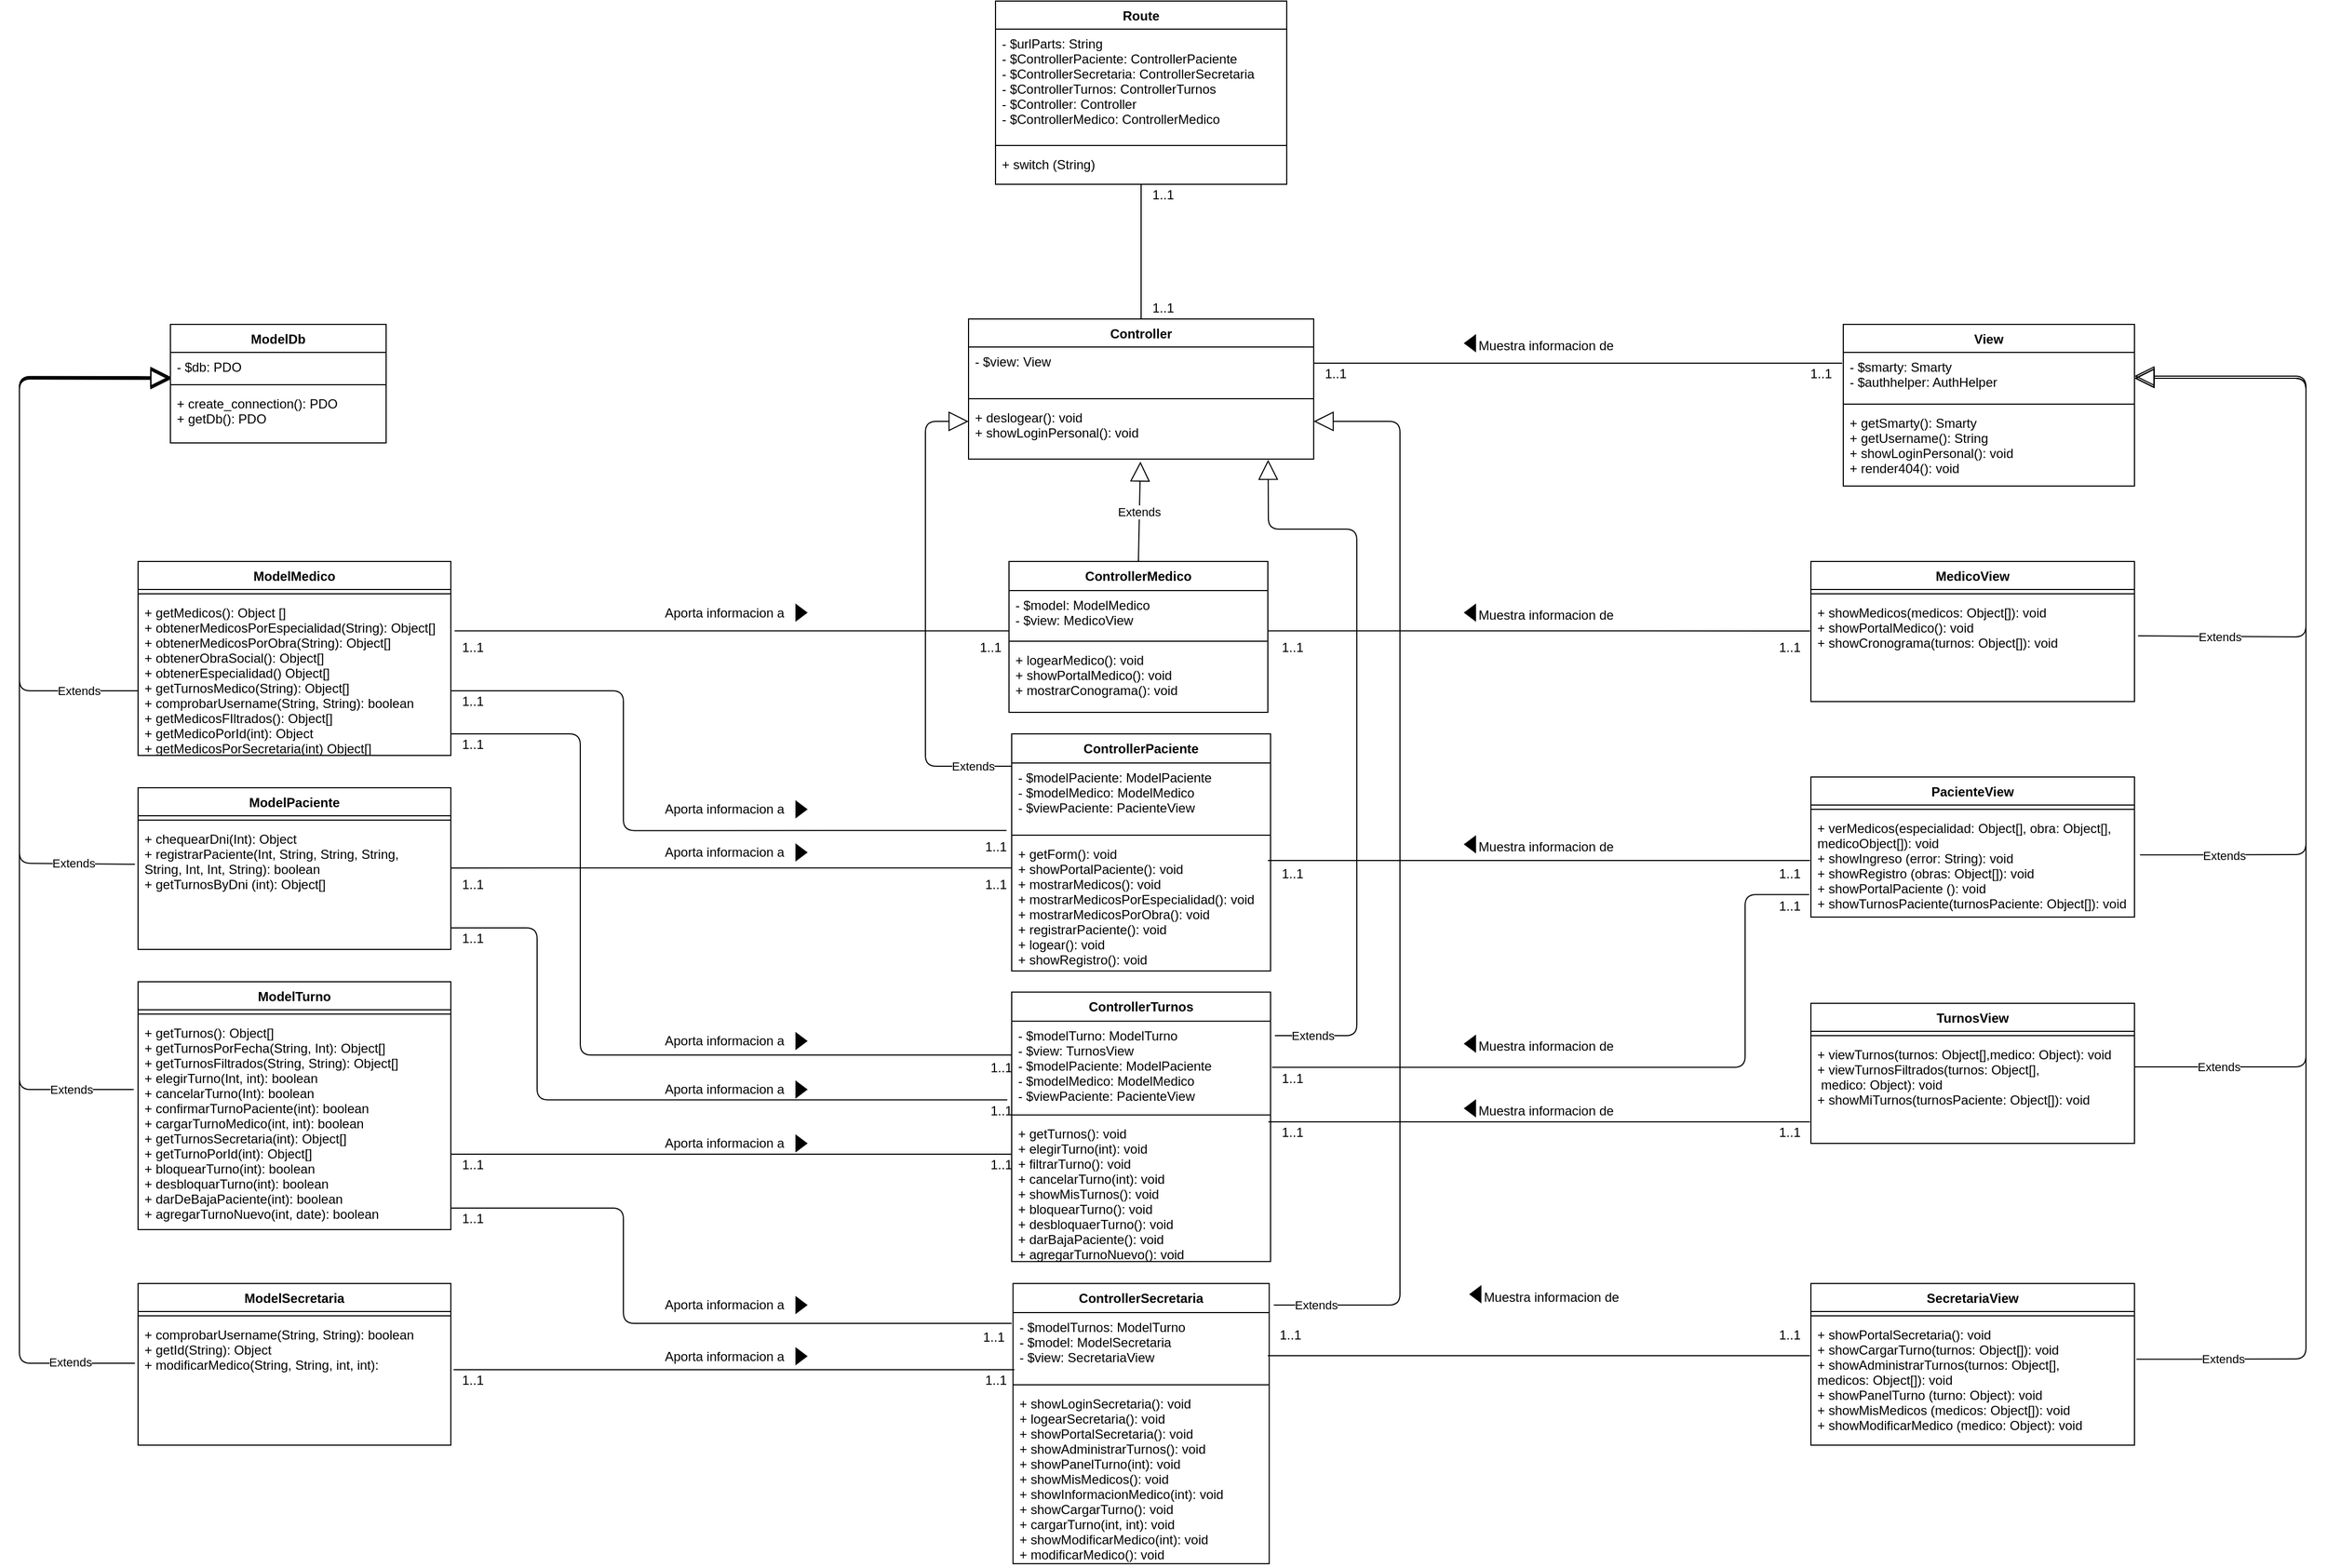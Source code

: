 <mxfile version="12.4.2" type="device" pages="1"><diagram id="C5RBs43oDa-KdzZeNtuy" name="Page-1"><mxGraphModel dx="3382" dy="3084" grid="1" gridSize="10" guides="1" tooltips="1" connect="1" arrows="1" fold="1" page="1" pageScale="1" pageWidth="827" pageHeight="1169" math="0" shadow="0"><root><mxCell id="WIyWlLk6GJQsqaUBKTNV-0"/><mxCell id="WIyWlLk6GJQsqaUBKTNV-1" parent="WIyWlLk6GJQsqaUBKTNV-0"/><mxCell id="wr0eiIpLCg0iJ6t-AHYn-128" value="1..1" style="text;html=1;align=center;verticalAlign=middle;resizable=0;points=[];autosize=1;" parent="WIyWlLk6GJQsqaUBKTNV-1" vertex="1"><mxGeometry x="901" y="-330" width="40" height="20" as="geometry"/></mxCell><mxCell id="wr0eiIpLCg0iJ6t-AHYn-115" value="TurnosView" style="swimlane;fontStyle=1;align=center;verticalAlign=top;childLayout=stackLayout;horizontal=1;startSize=26;horizontalStack=0;resizeParent=1;resizeParentMax=0;resizeLast=0;collapsible=1;marginBottom=0;" parent="WIyWlLk6GJQsqaUBKTNV-1" vertex="1"><mxGeometry x="941" y="10" width="300" height="130" as="geometry"/></mxCell><mxCell id="wr0eiIpLCg0iJ6t-AHYn-116" value="" style="line;strokeWidth=1;fillColor=none;align=left;verticalAlign=middle;spacingTop=-1;spacingLeft=3;spacingRight=3;rotatable=0;labelPosition=right;points=[];portConstraint=eastwest;" parent="wr0eiIpLCg0iJ6t-AHYn-115" vertex="1"><mxGeometry y="26" width="300" height="8" as="geometry"/></mxCell><mxCell id="wr0eiIpLCg0iJ6t-AHYn-117" value="+ viewTurnos(turnos: Object[],medico: Object): void&#10;+ viewTurnosFiltrados(turnos: Object[],&#10; medico: Object): void&#10;+ showMiTurnos(turnosPaciente: Object[]): void" style="text;strokeColor=none;fillColor=none;align=left;verticalAlign=top;spacingLeft=4;spacingRight=4;overflow=hidden;rotatable=0;points=[[0,0.5],[1,0.5]];portConstraint=eastwest;" parent="wr0eiIpLCg0iJ6t-AHYn-115" vertex="1"><mxGeometry y="34" width="300" height="96" as="geometry"/></mxCell><mxCell id="wr0eiIpLCg0iJ6t-AHYn-48" value="ModelDb" style="swimlane;fontStyle=1;align=center;verticalAlign=top;childLayout=stackLayout;horizontal=1;startSize=26;horizontalStack=0;resizeParent=1;resizeParentMax=0;resizeLast=0;collapsible=1;marginBottom=0;" parent="WIyWlLk6GJQsqaUBKTNV-1" vertex="1"><mxGeometry x="-580" y="-620" width="200" height="110" as="geometry"/></mxCell><mxCell id="wr0eiIpLCg0iJ6t-AHYn-49" value="- $db: PDO" style="text;strokeColor=none;fillColor=none;align=left;verticalAlign=top;spacingLeft=4;spacingRight=4;overflow=hidden;rotatable=0;points=[[0,0.5],[1,0.5]];portConstraint=eastwest;" parent="wr0eiIpLCg0iJ6t-AHYn-48" vertex="1"><mxGeometry y="26" width="200" height="26" as="geometry"/></mxCell><mxCell id="wr0eiIpLCg0iJ6t-AHYn-50" value="" style="line;strokeWidth=1;fillColor=none;align=left;verticalAlign=middle;spacingTop=-1;spacingLeft=3;spacingRight=3;rotatable=0;labelPosition=right;points=[];portConstraint=eastwest;" parent="wr0eiIpLCg0iJ6t-AHYn-48" vertex="1"><mxGeometry y="52" width="200" height="8" as="geometry"/></mxCell><mxCell id="wr0eiIpLCg0iJ6t-AHYn-51" value="+ create_connection(): PDO&#10;+ getDb(): PDO&#10;" style="text;strokeColor=none;fillColor=none;align=left;verticalAlign=top;spacingLeft=4;spacingRight=4;overflow=hidden;rotatable=0;points=[[0,0.5],[1,0.5]];portConstraint=eastwest;" parent="wr0eiIpLCg0iJ6t-AHYn-48" vertex="1"><mxGeometry y="60" width="200" height="50" as="geometry"/></mxCell><mxCell id="wr0eiIpLCg0iJ6t-AHYn-107" value="View" style="swimlane;fontStyle=1;align=center;verticalAlign=top;childLayout=stackLayout;horizontal=1;startSize=26;horizontalStack=0;resizeParent=1;resizeParentMax=0;resizeLast=0;collapsible=1;marginBottom=0;" parent="WIyWlLk6GJQsqaUBKTNV-1" vertex="1"><mxGeometry x="971" y="-620" width="270" height="150" as="geometry"/></mxCell><mxCell id="wr0eiIpLCg0iJ6t-AHYn-108" value="- $smarty: Smarty&#10;- $authhelper: AuthHelper" style="text;strokeColor=none;fillColor=none;align=left;verticalAlign=top;spacingLeft=4;spacingRight=4;overflow=hidden;rotatable=0;points=[[0,0.5],[1,0.5]];portConstraint=eastwest;" parent="wr0eiIpLCg0iJ6t-AHYn-107" vertex="1"><mxGeometry y="26" width="270" height="44" as="geometry"/></mxCell><mxCell id="wr0eiIpLCg0iJ6t-AHYn-109" value="" style="line;strokeWidth=1;fillColor=none;align=left;verticalAlign=middle;spacingTop=-1;spacingLeft=3;spacingRight=3;rotatable=0;labelPosition=right;points=[];portConstraint=eastwest;" parent="wr0eiIpLCg0iJ6t-AHYn-107" vertex="1"><mxGeometry y="70" width="270" height="8" as="geometry"/></mxCell><mxCell id="wr0eiIpLCg0iJ6t-AHYn-110" value="+ getSmarty(): Smarty&#10;+ getUsername(): String&#10;+ showLoginPersonal(): void&#10;+ render404(): void" style="text;strokeColor=none;fillColor=none;align=left;verticalAlign=top;spacingLeft=4;spacingRight=4;overflow=hidden;rotatable=0;points=[[0,0.5],[1,0.5]];portConstraint=eastwest;" parent="wr0eiIpLCg0iJ6t-AHYn-107" vertex="1"><mxGeometry y="78" width="270" height="72" as="geometry"/></mxCell><mxCell id="wr0eiIpLCg0iJ6t-AHYn-43" value="Controller" style="swimlane;fontStyle=1;align=center;verticalAlign=top;childLayout=stackLayout;horizontal=1;startSize=26;horizontalStack=0;resizeParent=1;resizeParentMax=0;resizeLast=0;collapsible=1;marginBottom=0;" parent="WIyWlLk6GJQsqaUBKTNV-1" vertex="1"><mxGeometry x="160" y="-625" width="320" height="130" as="geometry"/></mxCell><mxCell id="wr0eiIpLCg0iJ6t-AHYn-44" value="- $view: View" style="text;strokeColor=none;fillColor=none;align=left;verticalAlign=top;spacingLeft=4;spacingRight=4;overflow=hidden;rotatable=0;points=[[0,0.5],[1,0.5]];portConstraint=eastwest;" parent="wr0eiIpLCg0iJ6t-AHYn-43" vertex="1"><mxGeometry y="26" width="320" height="44" as="geometry"/></mxCell><mxCell id="wr0eiIpLCg0iJ6t-AHYn-45" value="" style="line;strokeWidth=1;fillColor=none;align=left;verticalAlign=middle;spacingTop=-1;spacingLeft=3;spacingRight=3;rotatable=0;labelPosition=right;points=[];portConstraint=eastwest;" parent="wr0eiIpLCg0iJ6t-AHYn-43" vertex="1"><mxGeometry y="70" width="320" height="8" as="geometry"/></mxCell><mxCell id="wr0eiIpLCg0iJ6t-AHYn-46" value="+ deslogear(): void&#10;+ showLoginPersonal(): void" style="text;strokeColor=none;fillColor=none;align=left;verticalAlign=top;spacingLeft=4;spacingRight=4;overflow=hidden;rotatable=0;points=[[0,0.5],[1,0.5]];portConstraint=eastwest;" parent="wr0eiIpLCg0iJ6t-AHYn-43" vertex="1"><mxGeometry y="78" width="320" height="52" as="geometry"/></mxCell><mxCell id="9shhPt9e2-mtvsb2vW4A-5" value="ControllerTurnos" style="swimlane;fontStyle=1;align=center;verticalAlign=top;childLayout=stackLayout;horizontal=1;startSize=27;horizontalStack=0;resizeParent=1;resizeParentMax=0;resizeLast=0;collapsible=1;marginBottom=0;" parent="WIyWlLk6GJQsqaUBKTNV-1" vertex="1"><mxGeometry x="200" y="-0.33" width="240" height="250" as="geometry"/></mxCell><mxCell id="9shhPt9e2-mtvsb2vW4A-6" value="- $modelTurno: ModelTurno&#10;- $view: TurnosView&#10;- $modelPaciente: ModelPaciente&#10;- $modelMedico: ModelMedico&#10;- $viewPaciente: PacienteView" style="text;strokeColor=none;fillColor=none;align=left;verticalAlign=top;spacingLeft=4;spacingRight=4;overflow=hidden;rotatable=0;points=[[0,0.5],[1,0.5]];portConstraint=eastwest;" parent="9shhPt9e2-mtvsb2vW4A-5" vertex="1"><mxGeometry y="27" width="240" height="83" as="geometry"/></mxCell><mxCell id="9shhPt9e2-mtvsb2vW4A-7" value="" style="line;strokeWidth=1;fillColor=none;align=left;verticalAlign=middle;spacingTop=-1;spacingLeft=3;spacingRight=3;rotatable=0;labelPosition=right;points=[];portConstraint=eastwest;" parent="9shhPt9e2-mtvsb2vW4A-5" vertex="1"><mxGeometry y="110" width="240" height="8" as="geometry"/></mxCell><mxCell id="9shhPt9e2-mtvsb2vW4A-8" value="+ getTurnos(): void&#10;+ elegirTurno(int): void&#10;+ filtrarTurno(): void&#10;+ cancelarTurno(int): void&#10;+ showMisTurnos(): void&#10;+ bloquearTurno(): void&#10;+ desbloquaerTurno(): void&#10;+ darBajaPaciente(): void&#10;+ agregarTurnoNuevo(): void" style="text;strokeColor=none;fillColor=none;align=left;verticalAlign=top;spacingLeft=4;spacingRight=4;overflow=hidden;rotatable=0;points=[[0,0.5],[1,0.5]];portConstraint=eastwest;" parent="9shhPt9e2-mtvsb2vW4A-5" vertex="1"><mxGeometry y="118" width="240" height="132" as="geometry"/></mxCell><mxCell id="9shhPt9e2-mtvsb2vW4A-30" value="Extends" style="endArrow=block;endSize=16;endFill=0;html=1;entryX=1;entryY=0.5;entryDx=0;entryDy=0;exitX=1.011;exitY=0.365;exitDx=0;exitDy=0;exitPerimeter=0;" parent="WIyWlLk6GJQsqaUBKTNV-1" source="9shhPt9e2-mtvsb2vW4A-25" target="wr0eiIpLCg0iJ6t-AHYn-108" edge="1"><mxGeometry x="-0.723" width="160" relative="1" as="geometry"><mxPoint x="1290" y="-320" as="sourcePoint"/><mxPoint x="1401" y="-320" as="targetPoint"/><Array as="points"><mxPoint x="1400" y="-330"/><mxPoint x="1400" y="-572"/></Array><mxPoint x="-1" as="offset"/></mxGeometry></mxCell><mxCell id="9shhPt9e2-mtvsb2vW4A-31" value="Extends" style="endArrow=block;endSize=16;endFill=0;html=1;entryX=1;entryY=0.5;entryDx=0;entryDy=0;exitX=1.017;exitY=0.399;exitDx=0;exitDy=0;exitPerimeter=0;" parent="WIyWlLk6GJQsqaUBKTNV-1" source="wr0eiIpLCg0iJ6t-AHYn-114" edge="1"><mxGeometry x="-0.797" y="-1" width="160" relative="1" as="geometry"><mxPoint x="1270" y="-128" as="sourcePoint"/><mxPoint x="1241" y="-570" as="targetPoint"/><Array as="points"><mxPoint x="1400" y="-128"/><mxPoint x="1400" y="-570"/></Array><mxPoint x="1" as="offset"/></mxGeometry></mxCell><mxCell id="9shhPt9e2-mtvsb2vW4A-32" value="Extends" style="endArrow=block;endSize=16;endFill=0;html=1;entryX=1;entryY=0.5;entryDx=0;entryDy=0;exitX=1;exitY=0.26;exitDx=0;exitDy=0;exitPerimeter=0;" parent="WIyWlLk6GJQsqaUBKTNV-1" source="wr0eiIpLCg0iJ6t-AHYn-117" edge="1"><mxGeometry x="-0.835" width="160" relative="1" as="geometry"><mxPoint x="1260" y="69" as="sourcePoint"/><mxPoint x="1241" y="-570" as="targetPoint"/><Array as="points"><mxPoint x="1400" y="69"/><mxPoint x="1400" y="-570"/></Array><mxPoint x="-1" as="offset"/></mxGeometry></mxCell><mxCell id="9shhPt9e2-mtvsb2vW4A-33" value="Extends" style="endArrow=block;endSize=16;endFill=0;html=1;entryX=1;entryY=0.5;entryDx=0;entryDy=0;exitX=1.006;exitY=0.313;exitDx=0;exitDy=0;exitPerimeter=0;" parent="WIyWlLk6GJQsqaUBKTNV-1" source="wr0eiIpLCg0iJ6t-AHYn-120" edge="1"><mxGeometry x="-0.87" width="160" relative="1" as="geometry"><mxPoint x="1270" y="300" as="sourcePoint"/><mxPoint x="1241" y="-570" as="targetPoint"/><Array as="points"><mxPoint x="1400" y="340"/><mxPoint x="1400" y="-570"/></Array><mxPoint x="1" as="offset"/></mxGeometry></mxCell><mxCell id="9shhPt9e2-mtvsb2vW4A-45" value="Aporta informacion a&amp;nbsp;" style="text;html=1;align=center;verticalAlign=middle;resizable=0;points=[];autosize=1;" parent="WIyWlLk6GJQsqaUBKTNV-1" vertex="1"><mxGeometry x="-130" y="280" width="130" height="20" as="geometry"/></mxCell><mxCell id="9shhPt9e2-mtvsb2vW4A-46" value="" style="triangle;whiteSpace=wrap;html=1;fillColor=#000000;" parent="WIyWlLk6GJQsqaUBKTNV-1" vertex="1"><mxGeometry y="282.5" width="10" height="15" as="geometry"/></mxCell><mxCell id="9shhPt9e2-mtvsb2vW4A-47" value="1..1" style="text;html=1;align=center;verticalAlign=middle;resizable=0;points=[];autosize=1;" parent="WIyWlLk6GJQsqaUBKTNV-1" vertex="1"><mxGeometry x="-320" y="200" width="40" height="20" as="geometry"/></mxCell><mxCell id="9shhPt9e2-mtvsb2vW4A-52" value="Aporta informacion a&amp;nbsp;" style="text;html=1;align=center;verticalAlign=middle;resizable=0;points=[];autosize=1;" parent="WIyWlLk6GJQsqaUBKTNV-1" vertex="1"><mxGeometry x="-130" y="327.5" width="130" height="20" as="geometry"/></mxCell><mxCell id="9shhPt9e2-mtvsb2vW4A-53" value="" style="triangle;whiteSpace=wrap;html=1;fillColor=#000000;" parent="WIyWlLk6GJQsqaUBKTNV-1" vertex="1"><mxGeometry y="330" width="10" height="15" as="geometry"/></mxCell><mxCell id="9shhPt9e2-mtvsb2vW4A-54" value="1..1" style="text;html=1;align=center;verticalAlign=middle;resizable=0;points=[];autosize=1;" parent="WIyWlLk6GJQsqaUBKTNV-1" vertex="1"><mxGeometry x="-320" y="350" width="40" height="20" as="geometry"/></mxCell><mxCell id="9shhPt9e2-mtvsb2vW4A-55" value="1..1" style="text;html=1;align=center;verticalAlign=middle;resizable=0;points=[];autosize=1;" parent="WIyWlLk6GJQsqaUBKTNV-1" vertex="1"><mxGeometry x="165" y="350" width="40" height="20" as="geometry"/></mxCell><mxCell id="9shhPt9e2-mtvsb2vW4A-60" value="1..1" style="text;html=1;align=center;verticalAlign=middle;resizable=0;points=[];autosize=1;" parent="WIyWlLk6GJQsqaUBKTNV-1" vertex="1"><mxGeometry x="440" y="-330" width="40" height="20" as="geometry"/></mxCell><mxCell id="9shhPt9e2-mtvsb2vW4A-61" value="" style="endArrow=none;html=1;edgeStyle=orthogonalEdgeStyle;entryX=-0.003;entryY=0.318;entryDx=0;entryDy=0;entryPerimeter=0;" parent="WIyWlLk6GJQsqaUBKTNV-1" edge="1"><mxGeometry relative="1" as="geometry"><mxPoint x="437.5" y="-122.5" as="sourcePoint"/><mxPoint x="940.1" y="-122.472" as="targetPoint"/></mxGeometry></mxCell><mxCell id="9shhPt9e2-mtvsb2vW4A-62" value="Muestra informacion de" style="text;html=1;align=center;verticalAlign=middle;resizable=0;points=[];autosize=1;" parent="WIyWlLk6GJQsqaUBKTNV-1" vertex="1"><mxGeometry x="625" y="-145" width="140" height="20" as="geometry"/></mxCell><mxCell id="9shhPt9e2-mtvsb2vW4A-63" value="" style="triangle;whiteSpace=wrap;html=1;fillColor=#000000;rotation=-180;" parent="WIyWlLk6GJQsqaUBKTNV-1" vertex="1"><mxGeometry x="620" y="-145" width="10" height="15" as="geometry"/></mxCell><mxCell id="9shhPt9e2-mtvsb2vW4A-64" value="1..1" style="text;html=1;align=center;verticalAlign=middle;resizable=0;points=[];autosize=1;" parent="WIyWlLk6GJQsqaUBKTNV-1" vertex="1"><mxGeometry x="440" y="-120" width="40" height="20" as="geometry"/></mxCell><mxCell id="9shhPt9e2-mtvsb2vW4A-65" value="1..1" style="text;html=1;align=center;verticalAlign=middle;resizable=0;points=[];autosize=1;" parent="WIyWlLk6GJQsqaUBKTNV-1" vertex="1"><mxGeometry x="901" y="-120" width="40" height="20" as="geometry"/></mxCell><mxCell id="9shhPt9e2-mtvsb2vW4A-67" value="Muestra informacion de" style="text;html=1;align=center;verticalAlign=middle;resizable=0;points=[];autosize=1;" parent="WIyWlLk6GJQsqaUBKTNV-1" vertex="1"><mxGeometry x="625" y="100" width="140" height="20" as="geometry"/></mxCell><mxCell id="9shhPt9e2-mtvsb2vW4A-68" value="" style="triangle;whiteSpace=wrap;html=1;fillColor=#000000;rotation=-180;" parent="WIyWlLk6GJQsqaUBKTNV-1" vertex="1"><mxGeometry x="620" y="100" width="10" height="15" as="geometry"/></mxCell><mxCell id="9shhPt9e2-mtvsb2vW4A-69" value="1..1" style="text;html=1;align=center;verticalAlign=middle;resizable=0;points=[];autosize=1;" parent="WIyWlLk6GJQsqaUBKTNV-1" vertex="1"><mxGeometry x="440" y="120" width="40" height="20" as="geometry"/></mxCell><mxCell id="9shhPt9e2-mtvsb2vW4A-70" value="1..1" style="text;html=1;align=center;verticalAlign=middle;resizable=0;points=[];autosize=1;" parent="WIyWlLk6GJQsqaUBKTNV-1" vertex="1"><mxGeometry x="901" y="120" width="40" height="20" as="geometry"/></mxCell><mxCell id="9shhPt9e2-mtvsb2vW4A-72" value="Muestra informacion de" style="text;html=1;align=center;verticalAlign=middle;resizable=0;points=[];autosize=1;" parent="WIyWlLk6GJQsqaUBKTNV-1" vertex="1"><mxGeometry x="630" y="272.5" width="140" height="20" as="geometry"/></mxCell><mxCell id="9shhPt9e2-mtvsb2vW4A-73" value="" style="triangle;whiteSpace=wrap;html=1;fillColor=#000000;rotation=-180;" parent="WIyWlLk6GJQsqaUBKTNV-1" vertex="1"><mxGeometry x="625" y="272.5" width="10" height="15" as="geometry"/></mxCell><mxCell id="9shhPt9e2-mtvsb2vW4A-74" value="1..1" style="text;html=1;align=center;verticalAlign=middle;resizable=0;points=[];autosize=1;" parent="WIyWlLk6GJQsqaUBKTNV-1" vertex="1"><mxGeometry x="437.5" y="307.5" width="40" height="20" as="geometry"/></mxCell><mxCell id="9shhPt9e2-mtvsb2vW4A-75" value="1..1" style="text;html=1;align=center;verticalAlign=middle;resizable=0;points=[];autosize=1;" parent="WIyWlLk6GJQsqaUBKTNV-1" vertex="1"><mxGeometry x="901" y="307.5" width="40" height="20" as="geometry"/></mxCell><mxCell id="ViUA7Gr2BRxcOYkfyZ-n-15" value="1..1" style="text;html=1;align=center;verticalAlign=middle;resizable=0;points=[];autosize=1;" parent="WIyWlLk6GJQsqaUBKTNV-1" vertex="1"><mxGeometry x="165" y="-110" width="40" height="20" as="geometry"/></mxCell><mxCell id="9shhPt9e2-mtvsb2vW4A-14" value="ControllerMedico" style="swimlane;fontStyle=1;align=center;verticalAlign=top;childLayout=stackLayout;horizontal=1;startSize=27;horizontalStack=0;resizeParent=1;resizeParentMax=0;resizeLast=0;collapsible=1;marginBottom=0;" parent="WIyWlLk6GJQsqaUBKTNV-1" vertex="1"><mxGeometry x="197.5" y="-400" width="240" height="140" as="geometry"/></mxCell><mxCell id="9shhPt9e2-mtvsb2vW4A-15" value="- $model: ModelMedico&#10;- $view: MedicoView" style="text;strokeColor=none;fillColor=none;align=left;verticalAlign=top;spacingLeft=4;spacingRight=4;overflow=hidden;rotatable=0;points=[[0,0.5],[1,0.5]];portConstraint=eastwest;" parent="9shhPt9e2-mtvsb2vW4A-14" vertex="1"><mxGeometry y="27" width="240" height="43" as="geometry"/></mxCell><mxCell id="9shhPt9e2-mtvsb2vW4A-16" value="" style="line;strokeWidth=1;fillColor=none;align=left;verticalAlign=middle;spacingTop=-1;spacingLeft=3;spacingRight=3;rotatable=0;labelPosition=right;points=[];portConstraint=eastwest;" parent="9shhPt9e2-mtvsb2vW4A-14" vertex="1"><mxGeometry y="70" width="240" height="8" as="geometry"/></mxCell><mxCell id="9shhPt9e2-mtvsb2vW4A-17" value="+ logearMedico(): void&#10;+ showPortalMedico(): void&#10;+ mostrarConograma(): void" style="text;strokeColor=none;fillColor=none;align=left;verticalAlign=top;spacingLeft=4;spacingRight=4;overflow=hidden;rotatable=0;points=[[0,0.5],[1,0.5]];portConstraint=eastwest;" parent="9shhPt9e2-mtvsb2vW4A-14" vertex="1"><mxGeometry y="78" width="240" height="62" as="geometry"/></mxCell><mxCell id="9shhPt9e2-mtvsb2vW4A-1" value="ControllerSecretaria" style="swimlane;fontStyle=1;align=center;verticalAlign=top;childLayout=stackLayout;horizontal=1;startSize=27;horizontalStack=0;resizeParent=1;resizeParentMax=0;resizeLast=0;collapsible=1;marginBottom=0;" parent="WIyWlLk6GJQsqaUBKTNV-1" vertex="1"><mxGeometry x="201.25" y="270" width="237.5" height="260" as="geometry"/></mxCell><mxCell id="9shhPt9e2-mtvsb2vW4A-2" value="- $modelTurnos: ModelTurno&#10;- $model: ModelSecretaria&#10;- $view: SecretariaView" style="text;strokeColor=none;fillColor=none;align=left;verticalAlign=top;spacingLeft=4;spacingRight=4;overflow=hidden;rotatable=0;points=[[0,0.5],[1,0.5]];portConstraint=eastwest;" parent="9shhPt9e2-mtvsb2vW4A-1" vertex="1"><mxGeometry y="27" width="237.5" height="63" as="geometry"/></mxCell><mxCell id="9shhPt9e2-mtvsb2vW4A-3" value="" style="line;strokeWidth=1;fillColor=none;align=left;verticalAlign=middle;spacingTop=-1;spacingLeft=3;spacingRight=3;rotatable=0;labelPosition=right;points=[];portConstraint=eastwest;" parent="9shhPt9e2-mtvsb2vW4A-1" vertex="1"><mxGeometry y="90" width="237.5" height="8" as="geometry"/></mxCell><mxCell id="9shhPt9e2-mtvsb2vW4A-4" value="+ showLoginSecretaria(): void&#10;+ logearSecretaria(): void&#10;+ showPortalSecretaria(): void&#10;+ showAdministrarTurnos(): void&#10;+ showPanelTurno(int): void&#10;+ showMisMedicos(): void&#10;+ showInformacionMedico(int): void&#10;+ showCargarTurno(): void&#10;+ cargarTurno(int, int): void&#10;+ showModificarMedico(int): void&#10;+ modificarMedico(): void" style="text;strokeColor=none;fillColor=none;align=left;verticalAlign=top;spacingLeft=4;spacingRight=4;overflow=hidden;rotatable=0;points=[[0,0.5],[1,0.5]];portConstraint=eastwest;" parent="9shhPt9e2-mtvsb2vW4A-1" vertex="1"><mxGeometry y="98" width="237.5" height="162" as="geometry"/></mxCell><mxCell id="wr0eiIpLCg0iJ6t-AHYn-8" value="ControllerPaciente" style="swimlane;fontStyle=1;align=center;verticalAlign=top;childLayout=stackLayout;horizontal=1;startSize=27;horizontalStack=0;resizeParent=1;resizeParentMax=0;resizeLast=0;collapsible=1;marginBottom=0;" parent="WIyWlLk6GJQsqaUBKTNV-1" vertex="1"><mxGeometry x="200" y="-240" width="240" height="220" as="geometry"/></mxCell><mxCell id="9shhPt9e2-mtvsb2vW4A-0" value="- $modelPaciente: ModelPaciente&#10;- $modelMedico: ModelMedico&#10;- $viewPaciente: PacienteView" style="text;strokeColor=none;fillColor=none;align=left;verticalAlign=top;spacingLeft=4;spacingRight=4;overflow=hidden;rotatable=0;points=[[0,0.5],[1,0.5]];portConstraint=eastwest;" parent="wr0eiIpLCg0iJ6t-AHYn-8" vertex="1"><mxGeometry y="27" width="240" height="63" as="geometry"/></mxCell><mxCell id="wr0eiIpLCg0iJ6t-AHYn-10" value="" style="line;strokeWidth=1;fillColor=none;align=left;verticalAlign=middle;spacingTop=-1;spacingLeft=3;spacingRight=3;rotatable=0;labelPosition=right;points=[];portConstraint=eastwest;" parent="wr0eiIpLCg0iJ6t-AHYn-8" vertex="1"><mxGeometry y="90" width="240" height="8" as="geometry"/></mxCell><mxCell id="wr0eiIpLCg0iJ6t-AHYn-11" value="+ getForm(): void&#10;+ showPortalPaciente(): void&#10;+ mostrarMedicos(): void&#10;+ mostrarMedicosPorEspecialidad(): void&#10;+ mostrarMedicosPorObra(): void&#10;+ registrarPaciente(): void&#10;+ logear(): void&#10;+ showRegistro(): void" style="text;strokeColor=none;fillColor=none;align=left;verticalAlign=top;spacingLeft=4;spacingRight=4;overflow=hidden;rotatable=0;points=[[0,0.5],[1,0.5]];portConstraint=eastwest;" parent="wr0eiIpLCg0iJ6t-AHYn-8" vertex="1"><mxGeometry y="98" width="240" height="122" as="geometry"/></mxCell><mxCell id="wr0eiIpLCg0iJ6t-AHYn-52" value="ModelMedico" style="swimlane;fontStyle=1;align=center;verticalAlign=top;childLayout=stackLayout;horizontal=1;startSize=26;horizontalStack=0;resizeParent=1;resizeParentMax=0;resizeLast=0;collapsible=1;marginBottom=0;" parent="WIyWlLk6GJQsqaUBKTNV-1" vertex="1"><mxGeometry x="-610" y="-400" width="290" height="180" as="geometry"/></mxCell><mxCell id="wr0eiIpLCg0iJ6t-AHYn-54" value="" style="line;strokeWidth=1;fillColor=none;align=left;verticalAlign=middle;spacingTop=-1;spacingLeft=3;spacingRight=3;rotatable=0;labelPosition=right;points=[];portConstraint=eastwest;" parent="wr0eiIpLCg0iJ6t-AHYn-52" vertex="1"><mxGeometry y="26" width="290" height="8" as="geometry"/></mxCell><mxCell id="wr0eiIpLCg0iJ6t-AHYn-55" value="+ getMedicos(): Object []&#10;+ obtenerMedicosPorEspecialidad(String): Object[]&#10;+ obtenerMedicosPorObra(String): Object[]&#10;+ obtenerObraSocial(): Object[]&#10;+ obtenerEspecialidad() Object[]&#10;+ getTurnosMedico(String): Object[]&#10;+ comprobarUsername(String, String): boolean&#10;+ getMedicosFIltrados(): Object[]&#10;+ getMedicoPorId(int): Object&#10;+ getMedicosPorSecretaria(int) Object[]" style="text;strokeColor=none;fillColor=none;align=left;verticalAlign=top;spacingLeft=4;spacingRight=4;overflow=hidden;rotatable=0;points=[[0,0.5],[1,0.5]];portConstraint=eastwest;" parent="wr0eiIpLCg0iJ6t-AHYn-52" vertex="1"><mxGeometry y="34" width="290" height="146" as="geometry"/></mxCell><mxCell id="wr0eiIpLCg0iJ6t-AHYn-61" value="ModelTurno" style="swimlane;fontStyle=1;align=center;verticalAlign=top;childLayout=stackLayout;horizontal=1;startSize=26;horizontalStack=0;resizeParent=1;resizeParentMax=0;resizeLast=0;collapsible=1;marginBottom=0;" parent="WIyWlLk6GJQsqaUBKTNV-1" vertex="1"><mxGeometry x="-610" y="-10" width="290" height="230" as="geometry"/></mxCell><mxCell id="wr0eiIpLCg0iJ6t-AHYn-62" value="" style="line;strokeWidth=1;fillColor=none;align=left;verticalAlign=middle;spacingTop=-1;spacingLeft=3;spacingRight=3;rotatable=0;labelPosition=right;points=[];portConstraint=eastwest;" parent="wr0eiIpLCg0iJ6t-AHYn-61" vertex="1"><mxGeometry y="26" width="290" height="8" as="geometry"/></mxCell><mxCell id="wr0eiIpLCg0iJ6t-AHYn-63" value="+ getTurnos(): Object[]&#10;+ getTurnosPorFecha(String, Int): Object[]&#10;+ getTurnosFiltrados(String, String): Object[]&#10;+ elegirTurno(Int, int): boolean&#10;+ cancelarTurno(Int): boolean&#10;+ confirmarTurnoPaciente(int): boolean&#10;+ cargarTurnoMedico(int, int): boolean&#10;+ getTurnosSecretaria(int): Object[]&#10;+ getTurnoPorId(int): Object[]&#10;+ bloquearTurno(int): boolean&#10;+ desbloquarTurno(int): boolean&#10;+ darDeBajaPaciente(int): boolean&#10;+ agregarTurnoNuevo(int, date): boolean" style="text;strokeColor=none;fillColor=none;align=left;verticalAlign=top;spacingLeft=4;spacingRight=4;overflow=hidden;rotatable=0;points=[[0,0.5],[1,0.5]];portConstraint=eastwest;" parent="wr0eiIpLCg0iJ6t-AHYn-61" vertex="1"><mxGeometry y="34" width="290" height="196" as="geometry"/></mxCell><mxCell id="9shhPt9e2-mtvsb2vW4A-23" value="MedicoView" style="swimlane;fontStyle=1;align=center;verticalAlign=top;childLayout=stackLayout;horizontal=1;startSize=26;horizontalStack=0;resizeParent=1;resizeParentMax=0;resizeLast=0;collapsible=1;marginBottom=0;" parent="WIyWlLk6GJQsqaUBKTNV-1" vertex="1"><mxGeometry x="941" y="-400" width="300" height="130" as="geometry"/></mxCell><mxCell id="9shhPt9e2-mtvsb2vW4A-24" value="" style="line;strokeWidth=1;fillColor=none;align=left;verticalAlign=middle;spacingTop=-1;spacingLeft=3;spacingRight=3;rotatable=0;labelPosition=right;points=[];portConstraint=eastwest;" parent="9shhPt9e2-mtvsb2vW4A-23" vertex="1"><mxGeometry y="26" width="300" height="8" as="geometry"/></mxCell><mxCell id="9shhPt9e2-mtvsb2vW4A-25" value="+ showMedicos(medicos: Object[]): void&#10;+ showPortalMedico(): void&#10;+ showCronograma(turnos: Object[]): void" style="text;strokeColor=none;fillColor=none;align=left;verticalAlign=top;spacingLeft=4;spacingRight=4;overflow=hidden;rotatable=0;points=[[0,0.5],[1,0.5]];portConstraint=eastwest;" parent="9shhPt9e2-mtvsb2vW4A-23" vertex="1"><mxGeometry y="34" width="300" height="96" as="geometry"/></mxCell><mxCell id="wr0eiIpLCg0iJ6t-AHYn-118" value="SecretariaView" style="swimlane;fontStyle=1;align=center;verticalAlign=top;childLayout=stackLayout;horizontal=1;startSize=26;horizontalStack=0;resizeParent=1;resizeParentMax=0;resizeLast=0;collapsible=1;marginBottom=0;" parent="WIyWlLk6GJQsqaUBKTNV-1" vertex="1"><mxGeometry x="941" y="270" width="300" height="150" as="geometry"/></mxCell><mxCell id="wr0eiIpLCg0iJ6t-AHYn-119" value="" style="line;strokeWidth=1;fillColor=none;align=left;verticalAlign=middle;spacingTop=-1;spacingLeft=3;spacingRight=3;rotatable=0;labelPosition=right;points=[];portConstraint=eastwest;" parent="wr0eiIpLCg0iJ6t-AHYn-118" vertex="1"><mxGeometry y="26" width="300" height="8" as="geometry"/></mxCell><mxCell id="wr0eiIpLCg0iJ6t-AHYn-120" value="+ showPortalSecretaria(): void&#10;+ showCargarTurno(turnos: Object[]): void&#10;+ showAdministrarTurnos(turnos: Object[], &#10;medicos: Object[]): void&#10;+ showPanelTurno (turno: Object): void&#10;+ showMisMedicos (medicos: Object[]): void&#10;+ showModificarMedico (medico: Object): void" style="text;strokeColor=none;fillColor=none;align=left;verticalAlign=top;spacingLeft=4;spacingRight=4;overflow=hidden;rotatable=0;points=[[0,0.5],[1,0.5]];portConstraint=eastwest;" parent="wr0eiIpLCg0iJ6t-AHYn-118" vertex="1"><mxGeometry y="34" width="300" height="116" as="geometry"/></mxCell><mxCell id="wr0eiIpLCg0iJ6t-AHYn-111" value="PacienteView" style="swimlane;fontStyle=1;align=center;verticalAlign=top;childLayout=stackLayout;horizontal=1;startSize=26;horizontalStack=0;resizeParent=1;resizeParentMax=0;resizeLast=0;collapsible=1;marginBottom=0;" parent="WIyWlLk6GJQsqaUBKTNV-1" vertex="1"><mxGeometry x="941" y="-200" width="300" height="130" as="geometry"/></mxCell><mxCell id="wr0eiIpLCg0iJ6t-AHYn-113" value="" style="line;strokeWidth=1;fillColor=none;align=left;verticalAlign=middle;spacingTop=-1;spacingLeft=3;spacingRight=3;rotatable=0;labelPosition=right;points=[];portConstraint=eastwest;" parent="wr0eiIpLCg0iJ6t-AHYn-111" vertex="1"><mxGeometry y="26" width="300" height="8" as="geometry"/></mxCell><mxCell id="wr0eiIpLCg0iJ6t-AHYn-114" value="+ verMedicos(especialidad: Object[], obra: Object[], &#10;medicoObject[]): void&#10;+ showIngreso (error: String): void&#10;+ showRegistro (obras: Object[]): void&#10;+ showPortalPaciente (): void&#10;+ showTurnosPaciente(turnosPaciente: Object[]): void" style="text;strokeColor=none;fillColor=none;align=left;verticalAlign=top;spacingLeft=4;spacingRight=4;overflow=hidden;rotatable=0;points=[[0,0.5],[1,0.5]];portConstraint=eastwest;" parent="wr0eiIpLCg0iJ6t-AHYn-111" vertex="1"><mxGeometry y="34" width="300" height="96" as="geometry"/></mxCell><mxCell id="ViUA7Gr2BRxcOYkfyZ-n-22" value="" style="endArrow=none;html=1;edgeStyle=orthogonalEdgeStyle;entryX=-0.003;entryY=0.318;entryDx=0;entryDy=0;entryPerimeter=0;" parent="WIyWlLk6GJQsqaUBKTNV-1" edge="1"><mxGeometry relative="1" as="geometry"><mxPoint x="437.5" y="-335.59" as="sourcePoint"/><mxPoint x="940.1" y="-335.562" as="targetPoint"/></mxGeometry></mxCell><mxCell id="ViUA7Gr2BRxcOYkfyZ-n-23" value="Muestra informacion de" style="text;html=1;align=center;verticalAlign=middle;resizable=0;points=[];autosize=1;" parent="WIyWlLk6GJQsqaUBKTNV-1" vertex="1"><mxGeometry x="625" y="-360" width="140" height="20" as="geometry"/></mxCell><mxCell id="ViUA7Gr2BRxcOYkfyZ-n-24" value="" style="triangle;whiteSpace=wrap;html=1;fillColor=#000000;rotation=-180;" parent="WIyWlLk6GJQsqaUBKTNV-1" vertex="1"><mxGeometry x="620" y="-360" width="10" height="15" as="geometry"/></mxCell><mxCell id="ViUA7Gr2BRxcOYkfyZ-n-29" value="" style="endArrow=none;html=1;edgeStyle=orthogonalEdgeStyle;entryX=-0.003;entryY=0.318;entryDx=0;entryDy=0;entryPerimeter=0;" parent="WIyWlLk6GJQsqaUBKTNV-1" edge="1"><mxGeometry relative="1" as="geometry"><mxPoint x="438" y="120" as="sourcePoint"/><mxPoint x="940.1" y="120.028" as="targetPoint"/></mxGeometry></mxCell><mxCell id="ViUA7Gr2BRxcOYkfyZ-n-30" value="" style="endArrow=none;html=1;edgeStyle=orthogonalEdgeStyle;entryX=-0.003;entryY=0.318;entryDx=0;entryDy=0;entryPerimeter=0;" parent="WIyWlLk6GJQsqaUBKTNV-1" edge="1"><mxGeometry relative="1" as="geometry"><mxPoint x="437.5" y="337" as="sourcePoint"/><mxPoint x="940.1" y="337.028" as="targetPoint"/></mxGeometry></mxCell><mxCell id="ViUA7Gr2BRxcOYkfyZ-n-35" value="" style="endArrow=none;html=1;edgeStyle=orthogonalEdgeStyle;entryX=-0.003;entryY=0.318;entryDx=0;entryDy=0;entryPerimeter=0;exitX=1.012;exitY=0.208;exitDx=0;exitDy=0;exitPerimeter=0;" parent="WIyWlLk6GJQsqaUBKTNV-1" source="wr0eiIpLCg0iJ6t-AHYn-55" edge="1"><mxGeometry relative="1" as="geometry"><mxPoint x="-305.1" y="-335.71" as="sourcePoint"/><mxPoint x="197.5" y="-335.682" as="targetPoint"/></mxGeometry></mxCell><mxCell id="ViUA7Gr2BRxcOYkfyZ-n-36" value="Aporta informacion a&amp;nbsp;" style="text;html=1;align=center;verticalAlign=middle;resizable=0;points=[];autosize=1;" parent="WIyWlLk6GJQsqaUBKTNV-1" vertex="1"><mxGeometry x="-130" y="-362.5" width="130" height="20" as="geometry"/></mxCell><mxCell id="ViUA7Gr2BRxcOYkfyZ-n-37" value="" style="triangle;whiteSpace=wrap;html=1;fillColor=#000000;" parent="WIyWlLk6GJQsqaUBKTNV-1" vertex="1"><mxGeometry y="-360" width="10" height="15" as="geometry"/></mxCell><mxCell id="ViUA7Gr2BRxcOYkfyZ-n-38" value="1..1" style="text;html=1;align=center;verticalAlign=middle;resizable=0;points=[];autosize=1;" parent="WIyWlLk6GJQsqaUBKTNV-1" vertex="1"><mxGeometry x="-320" y="-330" width="40" height="20" as="geometry"/></mxCell><mxCell id="ViUA7Gr2BRxcOYkfyZ-n-39" value="1..1" style="text;html=1;align=center;verticalAlign=middle;resizable=0;points=[];autosize=1;" parent="WIyWlLk6GJQsqaUBKTNV-1" vertex="1"><mxGeometry x="160" y="-330" width="40" height="20" as="geometry"/></mxCell><mxCell id="ViUA7Gr2BRxcOYkfyZ-n-40" value="" style="endArrow=none;html=1;edgeStyle=orthogonalEdgeStyle;entryX=-0.003;entryY=0.318;entryDx=0;entryDy=0;entryPerimeter=0;" parent="WIyWlLk6GJQsqaUBKTNV-1" edge="1"><mxGeometry relative="1" as="geometry"><mxPoint x="-320" y="-115.56" as="sourcePoint"/><mxPoint x="200" y="-115.592" as="targetPoint"/></mxGeometry></mxCell><mxCell id="ViUA7Gr2BRxcOYkfyZ-n-41" value="1..1" style="text;html=1;align=center;verticalAlign=middle;resizable=0;points=[];autosize=1;" parent="WIyWlLk6GJQsqaUBKTNV-1" vertex="1"><mxGeometry x="-320" y="-110" width="40" height="20" as="geometry"/></mxCell><mxCell id="ViUA7Gr2BRxcOYkfyZ-n-43" value="" style="endArrow=none;html=1;edgeStyle=orthogonalEdgeStyle;entryX=0.904;entryY=-0.117;entryDx=0;entryDy=0;entryPerimeter=0;" parent="WIyWlLk6GJQsqaUBKTNV-1" edge="1"><mxGeometry relative="1" as="geometry"><mxPoint x="-320" y="-280" as="sourcePoint"/><mxPoint x="195.167" y="-150.333" as="targetPoint"/><Array as="points"><mxPoint x="-160" y="-280"/><mxPoint x="-160" y="-150"/></Array></mxGeometry></mxCell><mxCell id="ViUA7Gr2BRxcOYkfyZ-n-47" value="Aporta informacion a&amp;nbsp;" style="text;html=1;align=center;verticalAlign=middle;resizable=0;points=[];autosize=1;" parent="WIyWlLk6GJQsqaUBKTNV-1" vertex="1"><mxGeometry x="-130" y="-180" width="130" height="20" as="geometry"/></mxCell><mxCell id="ViUA7Gr2BRxcOYkfyZ-n-48" value="" style="triangle;whiteSpace=wrap;html=1;fillColor=#000000;" parent="WIyWlLk6GJQsqaUBKTNV-1" vertex="1"><mxGeometry y="-177.5" width="10" height="15" as="geometry"/></mxCell><mxCell id="ViUA7Gr2BRxcOYkfyZ-n-49" value="1..1" style="text;html=1;align=center;verticalAlign=middle;resizable=0;points=[];autosize=1;" parent="WIyWlLk6GJQsqaUBKTNV-1" vertex="1"><mxGeometry x="-320" y="-280" width="40" height="20" as="geometry"/></mxCell><mxCell id="ViUA7Gr2BRxcOYkfyZ-n-50" value="1..1" style="text;html=1;align=center;verticalAlign=middle;resizable=0;points=[];autosize=1;" parent="WIyWlLk6GJQsqaUBKTNV-1" vertex="1"><mxGeometry x="165" y="-145" width="40" height="20" as="geometry"/></mxCell><mxCell id="wr0eiIpLCg0iJ6t-AHYn-64" value="ModelPaciente" style="swimlane;fontStyle=1;align=center;verticalAlign=top;childLayout=stackLayout;horizontal=1;startSize=26;horizontalStack=0;resizeParent=1;resizeParentMax=0;resizeLast=0;collapsible=1;marginBottom=0;" parent="WIyWlLk6GJQsqaUBKTNV-1" vertex="1"><mxGeometry x="-610" y="-190" width="290" height="150" as="geometry"/></mxCell><mxCell id="wr0eiIpLCg0iJ6t-AHYn-65" value="" style="line;strokeWidth=1;fillColor=none;align=left;verticalAlign=middle;spacingTop=-1;spacingLeft=3;spacingRight=3;rotatable=0;labelPosition=right;points=[];portConstraint=eastwest;" parent="wr0eiIpLCg0iJ6t-AHYn-64" vertex="1"><mxGeometry y="26" width="290" height="8" as="geometry"/></mxCell><mxCell id="wr0eiIpLCg0iJ6t-AHYn-66" value="+ chequearDni(Int): Object&#10;+ registrarPaciente(Int, String, String, String,&#10;String, Int, Int, String): boolean&#10;+ getTurnosByDni (int): Object[]&#10;" style="text;strokeColor=none;fillColor=none;align=left;verticalAlign=top;spacingLeft=4;spacingRight=4;overflow=hidden;rotatable=0;points=[[0,0.5],[1,0.5]];portConstraint=eastwest;" parent="wr0eiIpLCg0iJ6t-AHYn-64" vertex="1"><mxGeometry y="34" width="290" height="116" as="geometry"/></mxCell><mxCell id="ViUA7Gr2BRxcOYkfyZ-n-51" value="" style="endArrow=none;html=1;edgeStyle=orthogonalEdgeStyle;entryX=-0.003;entryY=0.318;entryDx=0;entryDy=0;entryPerimeter=0;" parent="WIyWlLk6GJQsqaUBKTNV-1" edge="1"><mxGeometry relative="1" as="geometry"><mxPoint x="-317.5" y="350.03" as="sourcePoint"/><mxPoint x="202.5" y="349.998" as="targetPoint"/></mxGeometry></mxCell><mxCell id="wr0eiIpLCg0iJ6t-AHYn-67" value="ModelSecretaria" style="swimlane;fontStyle=1;align=center;verticalAlign=top;childLayout=stackLayout;horizontal=1;startSize=26;horizontalStack=0;resizeParent=1;resizeParentMax=0;resizeLast=0;collapsible=1;marginBottom=0;" parent="WIyWlLk6GJQsqaUBKTNV-1" vertex="1"><mxGeometry x="-610" y="270" width="290" height="150" as="geometry"/></mxCell><mxCell id="wr0eiIpLCg0iJ6t-AHYn-68" value="" style="line;strokeWidth=1;fillColor=none;align=left;verticalAlign=middle;spacingTop=-1;spacingLeft=3;spacingRight=3;rotatable=0;labelPosition=right;points=[];portConstraint=eastwest;" parent="wr0eiIpLCg0iJ6t-AHYn-67" vertex="1"><mxGeometry y="26" width="290" height="8" as="geometry"/></mxCell><mxCell id="wr0eiIpLCg0iJ6t-AHYn-69" value="+ comprobarUsername(String, String): boolean&#10;+ getId(String): Object&#10;+ modificarMedico(String, String, int, int):" style="text;strokeColor=none;fillColor=none;align=left;verticalAlign=top;spacingLeft=4;spacingRight=4;overflow=hidden;rotatable=0;points=[[0,0.5],[1,0.5]];portConstraint=eastwest;" parent="wr0eiIpLCg0iJ6t-AHYn-67" vertex="1"><mxGeometry y="34" width="290" height="116" as="geometry"/></mxCell><mxCell id="ViUA7Gr2BRxcOYkfyZ-n-52" value="" style="endArrow=none;html=1;edgeStyle=orthogonalEdgeStyle;" parent="WIyWlLk6GJQsqaUBKTNV-1" edge="1"><mxGeometry relative="1" as="geometry"><mxPoint x="-320" y="200" as="sourcePoint"/><mxPoint x="200" y="307" as="targetPoint"/><Array as="points"><mxPoint x="-160" y="200"/><mxPoint x="-160" y="307"/></Array></mxGeometry></mxCell><mxCell id="ViUA7Gr2BRxcOYkfyZ-n-55" value="1..1" style="text;html=1;align=center;verticalAlign=middle;resizable=0;points=[];autosize=1;" parent="WIyWlLk6GJQsqaUBKTNV-1" vertex="1"><mxGeometry x="162.5" y="310" width="40" height="20" as="geometry"/></mxCell><mxCell id="ViUA7Gr2BRxcOYkfyZ-n-58" value="" style="endArrow=none;html=1;edgeStyle=orthogonalEdgeStyle;entryX=-0.003;entryY=0.318;entryDx=0;entryDy=0;entryPerimeter=0;" parent="WIyWlLk6GJQsqaUBKTNV-1" edge="1"><mxGeometry relative="1" as="geometry"><mxPoint x="-320" y="150.03" as="sourcePoint"/><mxPoint x="200" y="149.998" as="targetPoint"/></mxGeometry></mxCell><mxCell id="ViUA7Gr2BRxcOYkfyZ-n-59" value="Aporta informacion a&amp;nbsp;" style="text;html=1;align=center;verticalAlign=middle;resizable=0;points=[];autosize=1;" parent="WIyWlLk6GJQsqaUBKTNV-1" vertex="1"><mxGeometry x="-130" y="130" width="130" height="20" as="geometry"/></mxCell><mxCell id="ViUA7Gr2BRxcOYkfyZ-n-60" value="" style="triangle;whiteSpace=wrap;html=1;fillColor=#000000;" parent="WIyWlLk6GJQsqaUBKTNV-1" vertex="1"><mxGeometry y="132.5" width="10" height="15" as="geometry"/></mxCell><mxCell id="ViUA7Gr2BRxcOYkfyZ-n-61" value="1..1" style="text;html=1;align=center;verticalAlign=middle;resizable=0;points=[];autosize=1;" parent="WIyWlLk6GJQsqaUBKTNV-1" vertex="1"><mxGeometry x="-320" y="150" width="40" height="20" as="geometry"/></mxCell><mxCell id="ViUA7Gr2BRxcOYkfyZ-n-62" value="1..1" style="text;html=1;align=center;verticalAlign=middle;resizable=0;points=[];autosize=1;" parent="WIyWlLk6GJQsqaUBKTNV-1" vertex="1"><mxGeometry x="170" y="150" width="40" height="20" as="geometry"/></mxCell><mxCell id="ViUA7Gr2BRxcOYkfyZ-n-63" value="Aporta informacion a&amp;nbsp;" style="text;html=1;align=center;verticalAlign=middle;resizable=0;points=[];autosize=1;" parent="WIyWlLk6GJQsqaUBKTNV-1" vertex="1"><mxGeometry x="-130" y="-140" width="130" height="20" as="geometry"/></mxCell><mxCell id="ViUA7Gr2BRxcOYkfyZ-n-64" value="" style="triangle;whiteSpace=wrap;html=1;fillColor=#000000;" parent="WIyWlLk6GJQsqaUBKTNV-1" vertex="1"><mxGeometry y="-137.5" width="10" height="15" as="geometry"/></mxCell><mxCell id="ViUA7Gr2BRxcOYkfyZ-n-65" value="" style="endArrow=none;html=1;edgeStyle=orthogonalEdgeStyle;exitX=1;exitY=0.828;exitDx=0;exitDy=0;exitPerimeter=0;entryX=-0.017;entryY=0.879;entryDx=0;entryDy=0;entryPerimeter=0;" parent="WIyWlLk6GJQsqaUBKTNV-1" source="wr0eiIpLCg0iJ6t-AHYn-66" edge="1" target="9shhPt9e2-mtvsb2vW4A-6"><mxGeometry relative="1" as="geometry"><mxPoint x="-300" y="-60" as="sourcePoint"/><mxPoint x="190" y="100" as="targetPoint"/><Array as="points"><mxPoint x="-240" y="-60"/><mxPoint x="-240" y="100"/></Array></mxGeometry></mxCell><mxCell id="ViUA7Gr2BRxcOYkfyZ-n-68" value="Aporta informacion a&amp;nbsp;" style="text;html=1;align=center;verticalAlign=middle;resizable=0;points=[];autosize=1;" parent="WIyWlLk6GJQsqaUBKTNV-1" vertex="1"><mxGeometry x="-130" y="80" width="130" height="20" as="geometry"/></mxCell><mxCell id="ViUA7Gr2BRxcOYkfyZ-n-69" value="" style="triangle;whiteSpace=wrap;html=1;fillColor=#000000;" parent="WIyWlLk6GJQsqaUBKTNV-1" vertex="1"><mxGeometry y="82.5" width="10" height="15" as="geometry"/></mxCell><mxCell id="ViUA7Gr2BRxcOYkfyZ-n-70" value="1..1" style="text;html=1;align=center;verticalAlign=middle;resizable=0;points=[];autosize=1;" parent="WIyWlLk6GJQsqaUBKTNV-1" vertex="1"><mxGeometry x="-320" y="-60" width="40" height="20" as="geometry"/></mxCell><mxCell id="ViUA7Gr2BRxcOYkfyZ-n-71" value="1..1" style="text;html=1;align=center;verticalAlign=middle;resizable=0;points=[];autosize=1;" parent="WIyWlLk6GJQsqaUBKTNV-1" vertex="1"><mxGeometry x="170" y="100" width="40" height="20" as="geometry"/></mxCell><mxCell id="ViUA7Gr2BRxcOYkfyZ-n-72" value="" style="endArrow=none;html=1;edgeStyle=orthogonalEdgeStyle;" parent="WIyWlLk6GJQsqaUBKTNV-1" edge="1"><mxGeometry relative="1" as="geometry"><mxPoint x="-320" y="-240" as="sourcePoint"/><mxPoint x="200" y="58" as="targetPoint"/><Array as="points"><mxPoint x="-200" y="-240"/><mxPoint x="-200" y="58"/></Array></mxGeometry></mxCell><mxCell id="ViUA7Gr2BRxcOYkfyZ-n-75" value="Aporta informacion a&amp;nbsp;" style="text;html=1;align=center;verticalAlign=middle;resizable=0;points=[];autosize=1;" parent="WIyWlLk6GJQsqaUBKTNV-1" vertex="1"><mxGeometry x="-130" y="35" width="130" height="20" as="geometry"/></mxCell><mxCell id="ViUA7Gr2BRxcOYkfyZ-n-76" value="" style="triangle;whiteSpace=wrap;html=1;fillColor=#000000;" parent="WIyWlLk6GJQsqaUBKTNV-1" vertex="1"><mxGeometry y="37.5" width="10" height="15" as="geometry"/></mxCell><mxCell id="ViUA7Gr2BRxcOYkfyZ-n-79" value="1..1" style="text;html=1;align=center;verticalAlign=middle;resizable=0;points=[];autosize=1;" parent="WIyWlLk6GJQsqaUBKTNV-1" vertex="1"><mxGeometry x="-320" y="-240" width="40" height="20" as="geometry"/></mxCell><mxCell id="ViUA7Gr2BRxcOYkfyZ-n-80" value="1..1" style="text;html=1;align=center;verticalAlign=middle;resizable=0;points=[];autosize=1;" parent="WIyWlLk6GJQsqaUBKTNV-1" vertex="1"><mxGeometry x="170" y="60" width="40" height="20" as="geometry"/></mxCell><mxCell id="ViUA7Gr2BRxcOYkfyZ-n-81" value="" style="endArrow=none;html=1;edgeStyle=orthogonalEdgeStyle;entryX=-0.005;entryY=0.782;entryDx=0;entryDy=0;entryPerimeter=0;" parent="WIyWlLk6GJQsqaUBKTNV-1" target="wr0eiIpLCg0iJ6t-AHYn-114" edge="1"><mxGeometry relative="1" as="geometry"><mxPoint x="441.25" y="69.41" as="sourcePoint"/><mxPoint x="920" y="-90" as="targetPoint"/><Array as="points"><mxPoint x="880" y="69"/><mxPoint x="880" y="-91"/></Array></mxGeometry></mxCell><mxCell id="ViUA7Gr2BRxcOYkfyZ-n-84" value="Muestra informacion de" style="text;html=1;align=center;verticalAlign=middle;resizable=0;points=[];autosize=1;" parent="WIyWlLk6GJQsqaUBKTNV-1" vertex="1"><mxGeometry x="625" y="40" width="140" height="20" as="geometry"/></mxCell><mxCell id="ViUA7Gr2BRxcOYkfyZ-n-85" value="" style="triangle;whiteSpace=wrap;html=1;fillColor=#000000;rotation=-180;" parent="WIyWlLk6GJQsqaUBKTNV-1" vertex="1"><mxGeometry x="620" y="40" width="10" height="15" as="geometry"/></mxCell><mxCell id="ViUA7Gr2BRxcOYkfyZ-n-86" value="1..1" style="text;html=1;align=center;verticalAlign=middle;resizable=0;points=[];autosize=1;" parent="WIyWlLk6GJQsqaUBKTNV-1" vertex="1"><mxGeometry x="440" y="70" width="40" height="20" as="geometry"/></mxCell><mxCell id="ViUA7Gr2BRxcOYkfyZ-n-87" value="1..1" style="text;html=1;align=center;verticalAlign=middle;resizable=0;points=[];autosize=1;" parent="WIyWlLk6GJQsqaUBKTNV-1" vertex="1"><mxGeometry x="901" y="-90" width="40" height="20" as="geometry"/></mxCell><mxCell id="ViUA7Gr2BRxcOYkfyZ-n-88" value="Extends" style="endArrow=block;endSize=16;endFill=0;html=1;" parent="WIyWlLk6GJQsqaUBKTNV-1" edge="1"><mxGeometry x="-0.792" width="160" relative="1" as="geometry"><mxPoint x="-610" y="-280" as="sourcePoint"/><mxPoint x="-580" y="-570" as="targetPoint"/><Array as="points"><mxPoint x="-720" y="-280"/><mxPoint x="-720" y="-570"/></Array><mxPoint x="1" as="offset"/></mxGeometry></mxCell><mxCell id="ViUA7Gr2BRxcOYkfyZ-n-89" value="Extends" style="endArrow=block;endSize=16;endFill=0;html=1;exitX=-0.01;exitY=0.319;exitDx=0;exitDy=0;exitPerimeter=0;" parent="WIyWlLk6GJQsqaUBKTNV-1" source="wr0eiIpLCg0iJ6t-AHYn-66" edge="1"><mxGeometry x="-0.833" width="160" relative="1" as="geometry"><mxPoint x="-620" y="-120" as="sourcePoint"/><mxPoint x="-580" y="-570.72" as="targetPoint"/><Array as="points"><mxPoint x="-720" y="-120"/><mxPoint x="-720" y="-571"/></Array><mxPoint x="1" as="offset"/></mxGeometry></mxCell><mxCell id="ViUA7Gr2BRxcOYkfyZ-n-90" value="Extends" style="endArrow=block;endSize=16;endFill=0;html=1;exitX=-0.014;exitY=0.337;exitDx=0;exitDy=0;exitPerimeter=0;" parent="WIyWlLk6GJQsqaUBKTNV-1" source="wr0eiIpLCg0iJ6t-AHYn-63" edge="1"><mxGeometry x="-0.873" width="160" relative="1" as="geometry"><mxPoint x="-620" y="90" as="sourcePoint"/><mxPoint x="-580" y="-571.38" as="targetPoint"/><Array as="points"><mxPoint x="-720" y="90"/><mxPoint x="-720" y="-571.66"/></Array><mxPoint as="offset"/></mxGeometry></mxCell><mxCell id="ViUA7Gr2BRxcOYkfyZ-n-91" value="Extends" style="endArrow=block;endSize=16;endFill=0;html=1;exitX=-0.01;exitY=0.345;exitDx=0;exitDy=0;exitPerimeter=0;" parent="WIyWlLk6GJQsqaUBKTNV-1" source="wr0eiIpLCg0iJ6t-AHYn-69" edge="1"><mxGeometry x="-0.894" y="-1" width="160" relative="1" as="geometry"><mxPoint x="-620" y="344" as="sourcePoint"/><mxPoint x="-580" y="-568.93" as="targetPoint"/><Array as="points"><mxPoint x="-720" y="344"/><mxPoint x="-720" y="-569.21"/></Array><mxPoint x="1" as="offset"/></mxGeometry></mxCell><mxCell id="ViUA7Gr2BRxcOYkfyZ-n-92" value="" style="endArrow=none;html=1;edgeStyle=orthogonalEdgeStyle;" parent="WIyWlLk6GJQsqaUBKTNV-1" edge="1"><mxGeometry relative="1" as="geometry"><mxPoint x="480" y="-584.0" as="sourcePoint"/><mxPoint x="970" y="-584" as="targetPoint"/></mxGeometry></mxCell><mxCell id="ViUA7Gr2BRxcOYkfyZ-n-93" value="Muestra informacion de" style="text;html=1;align=center;verticalAlign=middle;resizable=0;points=[];autosize=1;" parent="WIyWlLk6GJQsqaUBKTNV-1" vertex="1"><mxGeometry x="625" y="-610" width="140" height="20" as="geometry"/></mxCell><mxCell id="ViUA7Gr2BRxcOYkfyZ-n-94" value="" style="triangle;whiteSpace=wrap;html=1;fillColor=#000000;rotation=-180;" parent="WIyWlLk6GJQsqaUBKTNV-1" vertex="1"><mxGeometry x="620" y="-610" width="10" height="15" as="geometry"/></mxCell><mxCell id="ViUA7Gr2BRxcOYkfyZ-n-95" value="1..1" style="text;html=1;align=center;verticalAlign=middle;resizable=0;points=[];autosize=1;" parent="WIyWlLk6GJQsqaUBKTNV-1" vertex="1"><mxGeometry x="930" y="-584" width="40" height="20" as="geometry"/></mxCell><mxCell id="ViUA7Gr2BRxcOYkfyZ-n-96" value="1..1" style="text;html=1;align=center;verticalAlign=middle;resizable=0;points=[];autosize=1;" parent="WIyWlLk6GJQsqaUBKTNV-1" vertex="1"><mxGeometry x="480" y="-584" width="40" height="20" as="geometry"/></mxCell><mxCell id="wr0eiIpLCg0iJ6t-AHYn-0" value="Route" style="swimlane;fontStyle=1;align=center;verticalAlign=top;childLayout=stackLayout;horizontal=1;startSize=26;horizontalStack=0;resizeParent=1;resizeParentMax=0;resizeLast=0;collapsible=1;marginBottom=0;" parent="WIyWlLk6GJQsqaUBKTNV-1" vertex="1"><mxGeometry x="185" y="-920" width="270" height="170" as="geometry"/></mxCell><mxCell id="wr0eiIpLCg0iJ6t-AHYn-1" value="- $urlParts: String&#10;- $ControllerPaciente: ControllerPaciente&#10;- $ControllerSecretaria: ControllerSecretaria&#10;- $ControllerTurnos: ControllerTurnos&#10;- $Controller: Controller&#10;- $ControllerMedico: ControllerMedico" style="text;strokeColor=none;fillColor=none;align=left;verticalAlign=top;spacingLeft=4;spacingRight=4;overflow=hidden;rotatable=0;points=[[0,0.5],[1,0.5]];portConstraint=eastwest;" parent="wr0eiIpLCg0iJ6t-AHYn-0" vertex="1"><mxGeometry y="26" width="270" height="104" as="geometry"/></mxCell><mxCell id="wr0eiIpLCg0iJ6t-AHYn-2" value="" style="line;strokeWidth=1;fillColor=none;align=left;verticalAlign=middle;spacingTop=-1;spacingLeft=3;spacingRight=3;rotatable=0;labelPosition=right;points=[];portConstraint=eastwest;" parent="wr0eiIpLCg0iJ6t-AHYn-0" vertex="1"><mxGeometry y="130" width="270" height="8" as="geometry"/></mxCell><mxCell id="wr0eiIpLCg0iJ6t-AHYn-3" value="+ switch (String)" style="text;strokeColor=none;fillColor=none;align=left;verticalAlign=top;spacingLeft=4;spacingRight=4;overflow=hidden;rotatable=0;points=[[0,0.5],[1,0.5]];portConstraint=eastwest;" parent="wr0eiIpLCg0iJ6t-AHYn-0" vertex="1"><mxGeometry y="138" width="270" height="32" as="geometry"/></mxCell><mxCell id="ViUA7Gr2BRxcOYkfyZ-n-97" value="Extends" style="endArrow=block;endSize=16;endFill=0;html=1;entryX=0.498;entryY=1.045;entryDx=0;entryDy=0;entryPerimeter=0;exitX=0.5;exitY=0;exitDx=0;exitDy=0;" parent="WIyWlLk6GJQsqaUBKTNV-1" source="9shhPt9e2-mtvsb2vW4A-14" target="wr0eiIpLCg0iJ6t-AHYn-46" edge="1"><mxGeometry width="160" relative="1" as="geometry"><mxPoint x="165" y="-450" as="sourcePoint"/><mxPoint x="325" y="-450" as="targetPoint"/></mxGeometry></mxCell><mxCell id="ViUA7Gr2BRxcOYkfyZ-n-99" value="Extends" style="endArrow=block;endSize=16;endFill=0;html=1;exitX=0;exitY=0.048;exitDx=0;exitDy=0;exitPerimeter=0;" parent="WIyWlLk6GJQsqaUBKTNV-1" source="9shhPt9e2-mtvsb2vW4A-0" edge="1"><mxGeometry x="-0.833" width="160" relative="1" as="geometry"><mxPoint y="-530" as="sourcePoint"/><mxPoint x="160" y="-530" as="targetPoint"/><Array as="points"><mxPoint x="120" y="-210"/><mxPoint x="120" y="-530"/></Array><mxPoint as="offset"/></mxGeometry></mxCell><mxCell id="ViUA7Gr2BRxcOYkfyZ-n-100" value="Extends" style="endArrow=block;endSize=16;endFill=0;html=1;entryX=0.868;entryY=1.013;entryDx=0;entryDy=0;entryPerimeter=0;" parent="WIyWlLk6GJQsqaUBKTNV-1" target="wr0eiIpLCg0iJ6t-AHYn-46" edge="1"><mxGeometry x="-0.902" width="160" relative="1" as="geometry"><mxPoint x="444" y="40" as="sourcePoint"/><mxPoint x="615" y="-10" as="targetPoint"/><Array as="points"><mxPoint x="520" y="40"/><mxPoint x="520" y="-430"/><mxPoint x="438" y="-430"/></Array><mxPoint x="1" as="offset"/></mxGeometry></mxCell><mxCell id="ViUA7Gr2BRxcOYkfyZ-n-101" value="Extends" style="endArrow=block;endSize=16;endFill=0;html=1;" parent="WIyWlLk6GJQsqaUBKTNV-1" edge="1"><mxGeometry x="-0.925" width="160" relative="1" as="geometry"><mxPoint x="443" y="290" as="sourcePoint"/><mxPoint x="480" y="-530" as="targetPoint"/><Array as="points"><mxPoint x="560" y="290"/><mxPoint x="560" y="-530"/></Array><mxPoint x="1" as="offset"/></mxGeometry></mxCell><mxCell id="ViUA7Gr2BRxcOYkfyZ-n-108" value="" style="endArrow=none;html=1;edgeStyle=orthogonalEdgeStyle;exitX=0.5;exitY=0;exitDx=0;exitDy=0;" parent="WIyWlLk6GJQsqaUBKTNV-1" source="wr0eiIpLCg0iJ6t-AHYn-43" edge="1"><mxGeometry relative="1" as="geometry"><mxPoint x="320" y="-680" as="sourcePoint"/><mxPoint x="320" y="-750" as="targetPoint"/></mxGeometry></mxCell><mxCell id="ViUA7Gr2BRxcOYkfyZ-n-111" value="1..1" style="text;html=1;align=center;verticalAlign=middle;resizable=0;points=[];autosize=1;" parent="WIyWlLk6GJQsqaUBKTNV-1" vertex="1"><mxGeometry x="320" y="-750" width="40" height="20" as="geometry"/></mxCell><mxCell id="ViUA7Gr2BRxcOYkfyZ-n-112" value="1..1" style="text;html=1;align=center;verticalAlign=middle;resizable=0;points=[];autosize=1;" parent="WIyWlLk6GJQsqaUBKTNV-1" vertex="1"><mxGeometry x="320" y="-645" width="40" height="20" as="geometry"/></mxCell><mxCell id="ViUA7Gr2BRxcOYkfyZ-n-114" value="&lt;span style=&quot;font-family: &amp;#34;arial&amp;#34; , sans-serif ; font-size: 14px ; text-align: left ; background-color: rgb(32 , 33 , 36)&quot;&gt;&lt;br&gt;&lt;/span&gt;" style="text;html=1;align=center;verticalAlign=middle;resizable=0;points=[];autosize=1;fillColor=none;" parent="WIyWlLk6GJQsqaUBKTNV-1" vertex="1"><mxGeometry x="-130" y="-720" width="20" height="20" as="geometry"/></mxCell></root></mxGraphModel></diagram></mxfile>